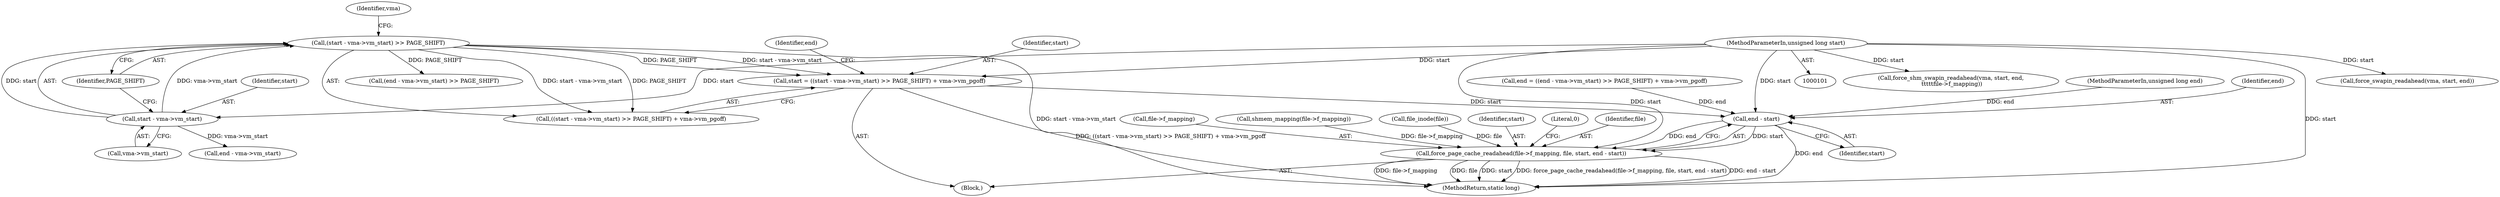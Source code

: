 digraph "0_linux_6ea8d958a2c95a1d514015d4e29ba21a8c0a1a91@integer" {
"1000157" [label="(Call,start = ((start - vma->vm_start) >> PAGE_SHIFT) + vma->vm_pgoff)"];
"1000160" [label="(Call,(start - vma->vm_start) >> PAGE_SHIFT)"];
"1000161" [label="(Call,start - vma->vm_start)"];
"1000104" [label="(MethodParameterIn,unsigned long start)"];
"1000200" [label="(Call,end - start)"];
"1000194" [label="(Call,force_page_cache_readahead(file->f_mapping, file, start, end - start))"];
"1000168" [label="(Identifier,vma)"];
"1000159" [label="(Call,((start - vma->vm_start) >> PAGE_SHIFT) + vma->vm_pgoff)"];
"1000137" [label="(Call,force_shm_swapin_readahead(vma, start, end,\n \t\t\t\t\tfile->f_mapping))"];
"1000104" [label="(MethodParameterIn,unsigned long start)"];
"1000172" [label="(Identifier,end)"];
"1000201" [label="(Identifier,end)"];
"1000106" [label="(Block,)"];
"1000194" [label="(Call,force_page_cache_readahead(file->f_mapping, file, start, end - start))"];
"1000198" [label="(Identifier,file)"];
"1000163" [label="(Call,vma->vm_start)"];
"1000162" [label="(Identifier,start)"];
"1000121" [label="(Call,force_swapin_readahead(vma, start, end))"];
"1000160" [label="(Call,(start - vma->vm_start) >> PAGE_SHIFT)"];
"1000195" [label="(Call,file->f_mapping)"];
"1000181" [label="(Call,end = ((end - vma->vm_start) >> PAGE_SHIFT) + vma->vm_pgoff)"];
"1000166" [label="(Identifier,PAGE_SHIFT)"];
"1000128" [label="(Call,shmem_mapping(file->f_mapping))"];
"1000158" [label="(Identifier,start)"];
"1000185" [label="(Call,end - vma->vm_start)"];
"1000200" [label="(Call,end - start)"];
"1000157" [label="(Call,start = ((start - vma->vm_start) >> PAGE_SHIFT) + vma->vm_pgoff)"];
"1000105" [label="(MethodParameterIn,unsigned long end)"];
"1000202" [label="(Identifier,start)"];
"1000205" [label="(MethodReturn,static long)"];
"1000161" [label="(Call,start - vma->vm_start)"];
"1000148" [label="(Call,file_inode(file))"];
"1000199" [label="(Identifier,start)"];
"1000204" [label="(Literal,0)"];
"1000184" [label="(Call,(end - vma->vm_start) >> PAGE_SHIFT)"];
"1000157" -> "1000106"  [label="AST: "];
"1000157" -> "1000159"  [label="CFG: "];
"1000158" -> "1000157"  [label="AST: "];
"1000159" -> "1000157"  [label="AST: "];
"1000172" -> "1000157"  [label="CFG: "];
"1000157" -> "1000205"  [label="DDG: ((start - vma->vm_start) >> PAGE_SHIFT) + vma->vm_pgoff"];
"1000160" -> "1000157"  [label="DDG: start - vma->vm_start"];
"1000160" -> "1000157"  [label="DDG: PAGE_SHIFT"];
"1000104" -> "1000157"  [label="DDG: start"];
"1000157" -> "1000200"  [label="DDG: start"];
"1000160" -> "1000159"  [label="AST: "];
"1000160" -> "1000166"  [label="CFG: "];
"1000161" -> "1000160"  [label="AST: "];
"1000166" -> "1000160"  [label="AST: "];
"1000168" -> "1000160"  [label="CFG: "];
"1000160" -> "1000205"  [label="DDG: start - vma->vm_start"];
"1000160" -> "1000159"  [label="DDG: start - vma->vm_start"];
"1000160" -> "1000159"  [label="DDG: PAGE_SHIFT"];
"1000161" -> "1000160"  [label="DDG: start"];
"1000161" -> "1000160"  [label="DDG: vma->vm_start"];
"1000160" -> "1000184"  [label="DDG: PAGE_SHIFT"];
"1000161" -> "1000163"  [label="CFG: "];
"1000162" -> "1000161"  [label="AST: "];
"1000163" -> "1000161"  [label="AST: "];
"1000166" -> "1000161"  [label="CFG: "];
"1000104" -> "1000161"  [label="DDG: start"];
"1000161" -> "1000185"  [label="DDG: vma->vm_start"];
"1000104" -> "1000101"  [label="AST: "];
"1000104" -> "1000205"  [label="DDG: start"];
"1000104" -> "1000121"  [label="DDG: start"];
"1000104" -> "1000137"  [label="DDG: start"];
"1000104" -> "1000194"  [label="DDG: start"];
"1000104" -> "1000200"  [label="DDG: start"];
"1000200" -> "1000194"  [label="AST: "];
"1000200" -> "1000202"  [label="CFG: "];
"1000201" -> "1000200"  [label="AST: "];
"1000202" -> "1000200"  [label="AST: "];
"1000194" -> "1000200"  [label="CFG: "];
"1000200" -> "1000205"  [label="DDG: end"];
"1000200" -> "1000194"  [label="DDG: start"];
"1000200" -> "1000194"  [label="DDG: end"];
"1000181" -> "1000200"  [label="DDG: end"];
"1000105" -> "1000200"  [label="DDG: end"];
"1000194" -> "1000106"  [label="AST: "];
"1000195" -> "1000194"  [label="AST: "];
"1000198" -> "1000194"  [label="AST: "];
"1000199" -> "1000194"  [label="AST: "];
"1000204" -> "1000194"  [label="CFG: "];
"1000194" -> "1000205"  [label="DDG: start"];
"1000194" -> "1000205"  [label="DDG: force_page_cache_readahead(file->f_mapping, file, start, end - start)"];
"1000194" -> "1000205"  [label="DDG: end - start"];
"1000194" -> "1000205"  [label="DDG: file->f_mapping"];
"1000194" -> "1000205"  [label="DDG: file"];
"1000128" -> "1000194"  [label="DDG: file->f_mapping"];
"1000148" -> "1000194"  [label="DDG: file"];
}
